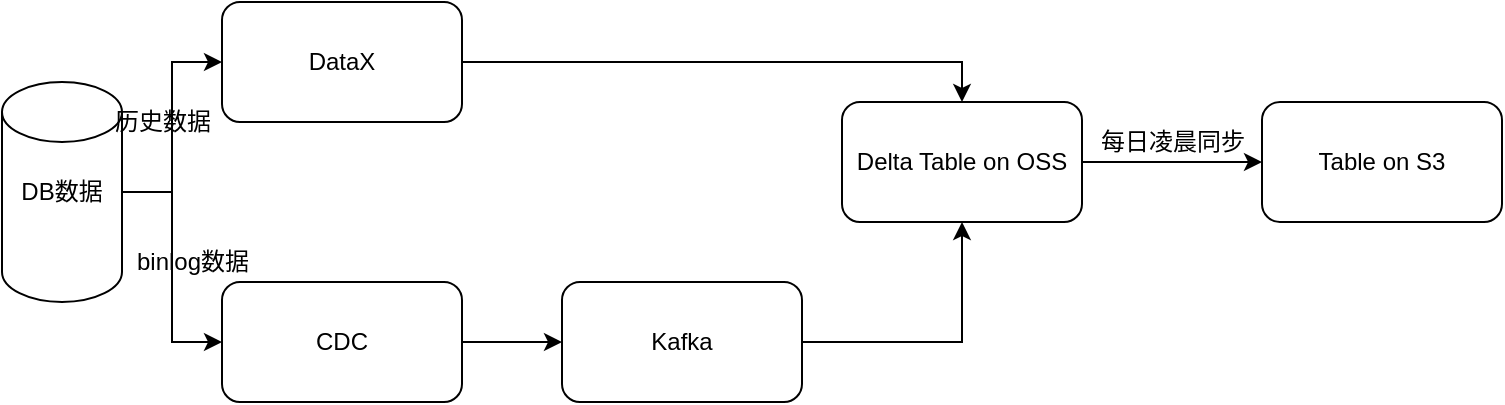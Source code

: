 <mxfile version="13.6.3" type="github"><diagram id="_IGk3bS5AYMR6ddPXyHb" name="Page-1"><mxGraphModel dx="946" dy="526" grid="1" gridSize="10" guides="1" tooltips="1" connect="1" arrows="1" fold="1" page="1" pageScale="1" pageWidth="827" pageHeight="1169" math="0" shadow="0"><root><mxCell id="0"/><mxCell id="1" parent="0"/><mxCell id="ZvmOiowGU-iORvjBQLAC-7" value="" style="edgeStyle=orthogonalEdgeStyle;rounded=0;orthogonalLoop=1;jettySize=auto;html=1;" edge="1" parent="1" source="ZvmOiowGU-iORvjBQLAC-1" target="ZvmOiowGU-iORvjBQLAC-2"><mxGeometry relative="1" as="geometry"/></mxCell><mxCell id="ZvmOiowGU-iORvjBQLAC-8" value="" style="edgeStyle=orthogonalEdgeStyle;rounded=0;orthogonalLoop=1;jettySize=auto;html=1;entryX=0;entryY=0.5;entryDx=0;entryDy=0;" edge="1" parent="1" source="ZvmOiowGU-iORvjBQLAC-1" target="ZvmOiowGU-iORvjBQLAC-3"><mxGeometry relative="1" as="geometry"/></mxCell><mxCell id="ZvmOiowGU-iORvjBQLAC-1" value="DB数据" style="shape=cylinder2;whiteSpace=wrap;html=1;boundedLbl=1;backgroundOutline=1;size=15;" vertex="1" parent="1"><mxGeometry x="50" y="290" width="60" height="110" as="geometry"/></mxCell><mxCell id="ZvmOiowGU-iORvjBQLAC-15" style="edgeStyle=orthogonalEdgeStyle;rounded=0;orthogonalLoop=1;jettySize=auto;html=1;entryX=0.5;entryY=0;entryDx=0;entryDy=0;" edge="1" parent="1" source="ZvmOiowGU-iORvjBQLAC-2" target="ZvmOiowGU-iORvjBQLAC-5"><mxGeometry relative="1" as="geometry"/></mxCell><mxCell id="ZvmOiowGU-iORvjBQLAC-2" value="DataX" style="rounded=1;whiteSpace=wrap;html=1;" vertex="1" parent="1"><mxGeometry x="160" y="250" width="120" height="60" as="geometry"/></mxCell><mxCell id="ZvmOiowGU-iORvjBQLAC-13" value="" style="edgeStyle=orthogonalEdgeStyle;rounded=0;orthogonalLoop=1;jettySize=auto;html=1;" edge="1" parent="1" source="ZvmOiowGU-iORvjBQLAC-3" target="ZvmOiowGU-iORvjBQLAC-4"><mxGeometry relative="1" as="geometry"/></mxCell><mxCell id="ZvmOiowGU-iORvjBQLAC-3" value="CDC" style="rounded=1;whiteSpace=wrap;html=1;" vertex="1" parent="1"><mxGeometry x="160" y="390" width="120" height="60" as="geometry"/></mxCell><mxCell id="ZvmOiowGU-iORvjBQLAC-14" style="edgeStyle=orthogonalEdgeStyle;rounded=0;orthogonalLoop=1;jettySize=auto;html=1;entryX=0.5;entryY=1;entryDx=0;entryDy=0;" edge="1" parent="1" source="ZvmOiowGU-iORvjBQLAC-4" target="ZvmOiowGU-iORvjBQLAC-5"><mxGeometry relative="1" as="geometry"/></mxCell><mxCell id="ZvmOiowGU-iORvjBQLAC-4" value="Kafka" style="rounded=1;whiteSpace=wrap;html=1;" vertex="1" parent="1"><mxGeometry x="330" y="390" width="120" height="60" as="geometry"/></mxCell><mxCell id="ZvmOiowGU-iORvjBQLAC-16" value="" style="edgeStyle=orthogonalEdgeStyle;rounded=0;orthogonalLoop=1;jettySize=auto;html=1;" edge="1" parent="1" source="ZvmOiowGU-iORvjBQLAC-5" target="ZvmOiowGU-iORvjBQLAC-6"><mxGeometry relative="1" as="geometry"/></mxCell><mxCell id="ZvmOiowGU-iORvjBQLAC-5" value="Delta Table on OSS" style="rounded=1;whiteSpace=wrap;html=1;" vertex="1" parent="1"><mxGeometry x="470" y="300" width="120" height="60" as="geometry"/></mxCell><mxCell id="ZvmOiowGU-iORvjBQLAC-6" value="Table on S3" style="rounded=1;whiteSpace=wrap;html=1;" vertex="1" parent="1"><mxGeometry x="680" y="300" width="120" height="60" as="geometry"/></mxCell><mxCell id="ZvmOiowGU-iORvjBQLAC-9" value="历史数据" style="text;html=1;align=center;verticalAlign=middle;resizable=0;points=[];autosize=1;" vertex="1" parent="1"><mxGeometry x="100" y="300" width="60" height="20" as="geometry"/></mxCell><mxCell id="ZvmOiowGU-iORvjBQLAC-10" value="binlog数据" style="text;html=1;align=center;verticalAlign=middle;resizable=0;points=[];autosize=1;" vertex="1" parent="1"><mxGeometry x="110" y="370" width="70" height="20" as="geometry"/></mxCell><mxCell id="ZvmOiowGU-iORvjBQLAC-17" value="每日凌晨同步" style="text;html=1;align=center;verticalAlign=middle;resizable=0;points=[];autosize=1;" vertex="1" parent="1"><mxGeometry x="590" y="310" width="90" height="20" as="geometry"/></mxCell></root></mxGraphModel></diagram></mxfile>